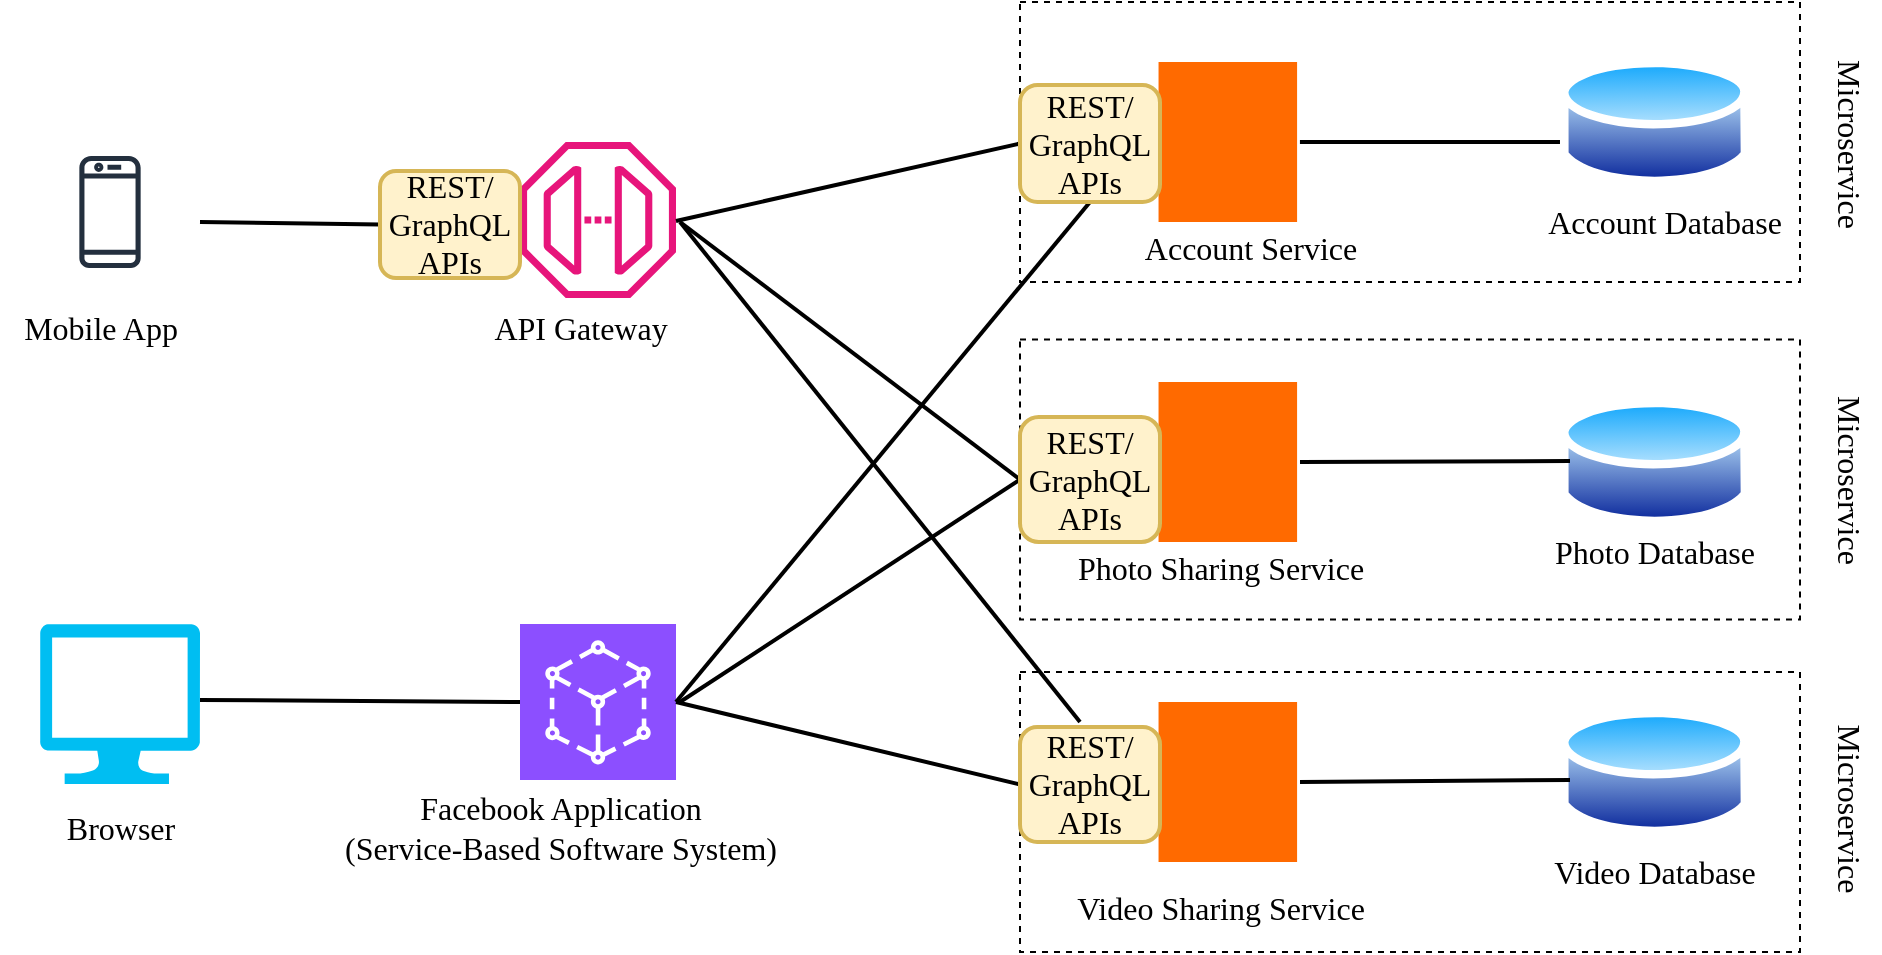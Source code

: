 <mxfile version="26.0.15">
  <diagram name="Page-1" id="E4EXWyKV6AaeFtAR0diQ">
    <mxGraphModel dx="1224" dy="774" grid="1" gridSize="10" guides="1" tooltips="1" connect="1" arrows="1" fold="1" page="1" pageScale="1" pageWidth="1100" pageHeight="850" math="0" shadow="0">
      <root>
        <mxCell id="0" />
        <mxCell id="1" parent="0" />
        <mxCell id="bNuw-tWGTO1KnylRXAeA-55" value="" style="rounded=0;whiteSpace=wrap;html=1;dashed=1;fontSize=16;fontFamily=Times New Roman;" vertex="1" parent="1">
          <mxGeometry x="530" y="425" width="390" height="140" as="geometry" />
        </mxCell>
        <mxCell id="bNuw-tWGTO1KnylRXAeA-54" value="" style="rounded=0;whiteSpace=wrap;html=1;dashed=1;fontSize=16;fontFamily=Times New Roman;" vertex="1" parent="1">
          <mxGeometry x="530" y="258.75" width="390" height="140" as="geometry" />
        </mxCell>
        <mxCell id="bNuw-tWGTO1KnylRXAeA-47" value="" style="rounded=0;whiteSpace=wrap;html=1;dashed=1;fontSize=16;fontFamily=Times New Roman;" vertex="1" parent="1">
          <mxGeometry x="530" y="90" width="390" height="140" as="geometry" />
        </mxCell>
        <mxCell id="bNuw-tWGTO1KnylRXAeA-2" value="" style="verticalLabelPosition=bottom;html=1;verticalAlign=top;align=center;strokeColor=none;fillColor=#00BEF2;shape=mxgraph.azure.computer;pointerEvents=1;fontFamily=Times New Roman;fontSize=16;strokeWidth=2;" vertex="1" parent="1">
          <mxGeometry x="40" y="401" width="80" height="80" as="geometry" />
        </mxCell>
        <mxCell id="bNuw-tWGTO1KnylRXAeA-3" value="" style="sketch=0;outlineConnect=0;fontColor=#232F3E;gradientColor=none;fillColor=#E7157B;strokeColor=none;dashed=0;verticalLabelPosition=bottom;verticalAlign=top;align=center;html=1;fontSize=16;fontStyle=0;aspect=fixed;pointerEvents=1;shape=mxgraph.aws4.endpoint;fontFamily=Times New Roman;strokeWidth=2;" vertex="1" parent="1">
          <mxGeometry x="280" y="160" width="78" height="78" as="geometry" />
        </mxCell>
        <mxCell id="bNuw-tWGTO1KnylRXAeA-4" value="" style="sketch=0;points=[[0,0,0],[0.25,0,0],[0.5,0,0],[0.75,0,0],[1,0,0],[0,1,0],[0.25,1,0],[0.5,1,0],[0.75,1,0],[1,1,0],[0,0.25,0],[0,0.5,0],[0,0.75,0],[1,0.25,0],[1,0.5,0],[1,0.75,0]];outlineConnect=0;fontColor=#232F3E;fillColor=#8C4FFF;strokeColor=#ffffff;dashed=0;verticalLabelPosition=bottom;verticalAlign=top;align=center;html=1;fontSize=16;fontStyle=0;aspect=fixed;shape=mxgraph.aws4.resourceIcon;resIcon=mxgraph.aws4.app_mesh;fontFamily=Times New Roman;strokeWidth=2;" vertex="1" parent="1">
          <mxGeometry x="280" y="401" width="78" height="78" as="geometry" />
        </mxCell>
        <mxCell id="bNuw-tWGTO1KnylRXAeA-5" value="" style="points=[];aspect=fixed;html=1;align=center;shadow=0;dashed=0;fillColor=#FF6A00;strokeColor=none;shape=mxgraph.alibaba_cloud.ahas_application_high_availability_service;fontFamily=Times New Roman;fontSize=16;strokeWidth=2;" vertex="1" parent="1">
          <mxGeometry x="599.27" y="280" width="69.27" height="80" as="geometry" />
        </mxCell>
        <mxCell id="bNuw-tWGTO1KnylRXAeA-6" value="" style="points=[];aspect=fixed;html=1;align=center;shadow=0;dashed=0;fillColor=#FF6A00;strokeColor=none;shape=mxgraph.alibaba_cloud.ahas_application_high_availability_service;fontFamily=Times New Roman;fontSize=16;strokeWidth=2;" vertex="1" parent="1">
          <mxGeometry x="599.27" y="120" width="69.27" height="80" as="geometry" />
        </mxCell>
        <mxCell id="bNuw-tWGTO1KnylRXAeA-8" value="" style="points=[];aspect=fixed;html=1;align=center;shadow=0;dashed=0;fillColor=#FF6A00;strokeColor=none;shape=mxgraph.alibaba_cloud.ahas_application_high_availability_service;fontFamily=Times New Roman;fontSize=16;strokeWidth=2;" vertex="1" parent="1">
          <mxGeometry x="599.27" y="440" width="69.27" height="80" as="geometry" />
        </mxCell>
        <mxCell id="bNuw-tWGTO1KnylRXAeA-10" value="Account Service" style="text;html=1;align=center;verticalAlign=middle;resizable=0;points=[];autosize=1;strokeColor=none;fillColor=none;fontFamily=Times New Roman;fontSize=16;strokeWidth=2;" vertex="1" parent="1">
          <mxGeometry x="580" y="198" width="130" height="30" as="geometry" />
        </mxCell>
        <mxCell id="bNuw-tWGTO1KnylRXAeA-11" value="Photo Sharing Service" style="text;html=1;align=center;verticalAlign=middle;resizable=0;points=[];autosize=1;strokeColor=none;fillColor=none;fontFamily=Times New Roman;fontSize=16;strokeWidth=2;" vertex="1" parent="1">
          <mxGeometry x="545" y="358" width="170" height="30" as="geometry" />
        </mxCell>
        <mxCell id="bNuw-tWGTO1KnylRXAeA-12" value="Video Sharing Service" style="text;html=1;align=center;verticalAlign=middle;resizable=0;points=[];autosize=1;strokeColor=none;fillColor=none;fontFamily=Times New Roman;fontSize=16;strokeWidth=2;" vertex="1" parent="1">
          <mxGeometry x="545" y="528" width="170" height="30" as="geometry" />
        </mxCell>
        <mxCell id="bNuw-tWGTO1KnylRXAeA-13" value="Facebook Application&lt;div&gt;(Service-Based Software System)&lt;/div&gt;" style="text;html=1;align=center;verticalAlign=middle;resizable=0;points=[];autosize=1;strokeColor=none;fillColor=none;fontFamily=Times New Roman;fontSize=16;strokeWidth=2;" vertex="1" parent="1">
          <mxGeometry x="180" y="478" width="240" height="50" as="geometry" />
        </mxCell>
        <mxCell id="bNuw-tWGTO1KnylRXAeA-14" value="Browser" style="text;html=1;align=center;verticalAlign=middle;resizable=0;points=[];autosize=1;strokeColor=none;fillColor=none;fontFamily=Times New Roman;fontSize=16;strokeWidth=2;" vertex="1" parent="1">
          <mxGeometry x="40" y="488" width="80" height="30" as="geometry" />
        </mxCell>
        <mxCell id="bNuw-tWGTO1KnylRXAeA-15" value="Mobile App" style="text;html=1;align=center;verticalAlign=middle;resizable=0;points=[];autosize=1;strokeColor=none;fillColor=none;fontFamily=Times New Roman;fontSize=16;strokeWidth=2;" vertex="1" parent="1">
          <mxGeometry x="20" y="238" width="100" height="30" as="geometry" />
        </mxCell>
        <mxCell id="bNuw-tWGTO1KnylRXAeA-16" value="API Gateway" style="text;html=1;align=center;verticalAlign=middle;resizable=0;points=[];autosize=1;strokeColor=none;fillColor=none;fontFamily=Times New Roman;fontSize=16;strokeWidth=2;" vertex="1" parent="1">
          <mxGeometry x="255" y="238" width="110" height="30" as="geometry" />
        </mxCell>
        <mxCell id="bNuw-tWGTO1KnylRXAeA-18" value="" style="image;aspect=fixed;perimeter=ellipsePerimeter;html=1;align=center;shadow=0;dashed=0;spacingTop=3;image=img/lib/active_directory/database.svg;fontFamily=Times New Roman;fontSize=16;strokeWidth=2;" vertex="1" parent="1">
          <mxGeometry x="800" y="115" width="94.59" height="70" as="geometry" />
        </mxCell>
        <mxCell id="bNuw-tWGTO1KnylRXAeA-19" value="Account Database" style="text;html=1;align=center;verticalAlign=middle;resizable=0;points=[];autosize=1;strokeColor=none;fillColor=none;fontFamily=Times New Roman;fontSize=16;strokeWidth=2;" vertex="1" parent="1">
          <mxGeometry x="782.3" y="185" width="140" height="30" as="geometry" />
        </mxCell>
        <mxCell id="bNuw-tWGTO1KnylRXAeA-20" value="" style="image;aspect=fixed;perimeter=ellipsePerimeter;html=1;align=center;shadow=0;dashed=0;spacingTop=3;image=img/lib/active_directory/database.svg;fontFamily=Times New Roman;fontSize=16;strokeWidth=2;" vertex="1" parent="1">
          <mxGeometry x="800" y="440" width="94.59" height="70" as="geometry" />
        </mxCell>
        <mxCell id="bNuw-tWGTO1KnylRXAeA-21" value="Video Database" style="text;html=1;align=center;verticalAlign=middle;resizable=0;points=[];autosize=1;strokeColor=none;fillColor=none;fontFamily=Times New Roman;fontSize=16;strokeWidth=2;" vertex="1" parent="1">
          <mxGeometry x="787.3" y="510" width="120" height="30" as="geometry" />
        </mxCell>
        <mxCell id="bNuw-tWGTO1KnylRXAeA-22" value="" style="image;aspect=fixed;perimeter=ellipsePerimeter;html=1;align=center;shadow=0;dashed=0;spacingTop=3;image=img/lib/active_directory/database.svg;fontFamily=Times New Roman;fontSize=16;strokeWidth=2;" vertex="1" parent="1">
          <mxGeometry x="800" y="285" width="94.59" height="70" as="geometry" />
        </mxCell>
        <mxCell id="bNuw-tWGTO1KnylRXAeA-23" value="Photo Database" style="text;html=1;align=center;verticalAlign=middle;resizable=0;points=[];autosize=1;strokeColor=none;fillColor=none;fontFamily=Times New Roman;fontSize=16;strokeWidth=2;" vertex="1" parent="1">
          <mxGeometry x="787.3" y="350" width="120" height="30" as="geometry" />
        </mxCell>
        <mxCell id="bNuw-tWGTO1KnylRXAeA-25" value="" style="endArrow=none;html=1;rounded=0;entryX=0.106;entryY=0.571;entryDx=0;entryDy=0;entryPerimeter=0;fontFamily=Times New Roman;fontSize=16;strokeWidth=2;startFill=0;" edge="1" parent="1">
          <mxGeometry width="50" height="50" relative="1" as="geometry">
            <mxPoint x="669.97" y="160.03" as="sourcePoint" />
            <mxPoint x="799.997" y="160.0" as="targetPoint" />
          </mxGeometry>
        </mxCell>
        <mxCell id="bNuw-tWGTO1KnylRXAeA-26" value="" style="endArrow=none;html=1;rounded=0;entryX=0.106;entryY=0.571;entryDx=0;entryDy=0;entryPerimeter=0;fontFamily=Times New Roman;fontSize=16;strokeWidth=2;startFill=0;" edge="1" parent="1">
          <mxGeometry width="50" height="50" relative="1" as="geometry">
            <mxPoint x="670" y="480" as="sourcePoint" />
            <mxPoint x="804.997" y="479" as="targetPoint" />
          </mxGeometry>
        </mxCell>
        <mxCell id="bNuw-tWGTO1KnylRXAeA-27" value="" style="endArrow=none;html=1;rounded=0;entryX=0.106;entryY=0.571;entryDx=0;entryDy=0;entryPerimeter=0;fontFamily=Times New Roman;fontSize=16;strokeWidth=2;startFill=0;" edge="1" parent="1">
          <mxGeometry width="50" height="50" relative="1" as="geometry">
            <mxPoint x="670" y="320" as="sourcePoint" />
            <mxPoint x="804.997" y="319.5" as="targetPoint" />
          </mxGeometry>
        </mxCell>
        <mxCell id="bNuw-tWGTO1KnylRXAeA-28" value="" style="endArrow=none;html=1;rounded=0;entryX=0;entryY=0.5;entryDx=0;entryDy=0;fontFamily=Times New Roman;fontSize=16;strokeWidth=2;startFill=0;" edge="1" parent="1" target="bNuw-tWGTO1KnylRXAeA-39">
          <mxGeometry width="50" height="50" relative="1" as="geometry">
            <mxPoint x="358.0" y="199.53" as="sourcePoint" />
            <mxPoint x="560" y="170" as="targetPoint" />
          </mxGeometry>
        </mxCell>
        <mxCell id="bNuw-tWGTO1KnylRXAeA-29" value="" style="endArrow=none;html=1;rounded=0;exitX=1.026;exitY=0.513;exitDx=0;exitDy=0;exitPerimeter=0;entryX=0;entryY=0.5;entryDx=0;entryDy=0;fontFamily=Times New Roman;fontSize=16;strokeWidth=2;startFill=0;" edge="1" parent="1" source="bNuw-tWGTO1KnylRXAeA-3" target="bNuw-tWGTO1KnylRXAeA-40">
          <mxGeometry width="50" height="50" relative="1" as="geometry">
            <mxPoint x="368.0" y="209.53" as="sourcePoint" />
            <mxPoint x="560" y="300" as="targetPoint" />
          </mxGeometry>
        </mxCell>
        <mxCell id="bNuw-tWGTO1KnylRXAeA-30" value="" style="endArrow=none;html=1;rounded=0;fontFamily=Times New Roman;fontSize=16;strokeWidth=2;startFill=0;" edge="1" parent="1">
          <mxGeometry width="50" height="50" relative="1" as="geometry">
            <mxPoint x="360" y="200" as="sourcePoint" />
            <mxPoint x="560" y="450" as="targetPoint" />
          </mxGeometry>
        </mxCell>
        <mxCell id="bNuw-tWGTO1KnylRXAeA-31" value="" style="endArrow=none;html=1;rounded=0;entryX=0.5;entryY=1;entryDx=0;entryDy=0;fontFamily=Times New Roman;fontSize=16;strokeWidth=2;startFill=0;" edge="1" parent="1" target="bNuw-tWGTO1KnylRXAeA-39">
          <mxGeometry width="50" height="50" relative="1" as="geometry">
            <mxPoint x="358" y="440" as="sourcePoint" />
            <mxPoint x="560" y="190" as="targetPoint" />
          </mxGeometry>
        </mxCell>
        <mxCell id="bNuw-tWGTO1KnylRXAeA-32" value="" style="endArrow=none;html=1;rounded=0;entryX=0;entryY=0.5;entryDx=0;entryDy=0;fontFamily=Times New Roman;fontSize=16;strokeWidth=2;startFill=0;" edge="1" parent="1" target="bNuw-tWGTO1KnylRXAeA-40">
          <mxGeometry width="50" height="50" relative="1" as="geometry">
            <mxPoint x="360" y="440" as="sourcePoint" />
            <mxPoint x="560" y="340" as="targetPoint" />
          </mxGeometry>
        </mxCell>
        <mxCell id="bNuw-tWGTO1KnylRXAeA-33" value="" style="endArrow=none;html=1;rounded=0;exitX=1;exitY=0.5;exitDx=0;exitDy=0;exitPerimeter=0;entryX=0;entryY=0.5;entryDx=0;entryDy=0;fontFamily=Times New Roman;fontSize=16;strokeWidth=2;startFill=0;" edge="1" parent="1" source="bNuw-tWGTO1KnylRXAeA-4" target="bNuw-tWGTO1KnylRXAeA-41">
          <mxGeometry width="50" height="50" relative="1" as="geometry">
            <mxPoint x="360" y="599" as="sourcePoint" />
            <mxPoint x="550" y="470" as="targetPoint" />
          </mxGeometry>
        </mxCell>
        <mxCell id="bNuw-tWGTO1KnylRXAeA-34" value="" style="endArrow=none;html=1;rounded=0;entryX=0;entryY=0.5;entryDx=0;entryDy=0;entryPerimeter=0;fontFamily=Times New Roman;fontSize=16;strokeWidth=2;startFill=0;" edge="1" parent="1" target="bNuw-tWGTO1KnylRXAeA-4">
          <mxGeometry width="50" height="50" relative="1" as="geometry">
            <mxPoint x="120" y="439" as="sourcePoint" />
            <mxPoint x="239.997" y="439" as="targetPoint" />
          </mxGeometry>
        </mxCell>
        <mxCell id="bNuw-tWGTO1KnylRXAeA-38" value="" style="endArrow=none;html=1;rounded=0;exitX=1;exitY=0.5;exitDx=0;exitDy=0;exitPerimeter=0;fontFamily=Times New Roman;fontSize=16;strokeWidth=2;entryX=0;entryY=0.5;entryDx=0;entryDy=0;startFill=0;" edge="1" parent="1" target="bNuw-tWGTO1KnylRXAeA-37">
          <mxGeometry width="50" height="50" relative="1" as="geometry">
            <mxPoint x="120" y="200" as="sourcePoint" />
            <mxPoint x="200" y="200" as="targetPoint" />
          </mxGeometry>
        </mxCell>
        <mxCell id="bNuw-tWGTO1KnylRXAeA-37" value="REST/&lt;div&gt;GraphQL&lt;/div&gt;&lt;div&gt;APIs&lt;/div&gt;" style="rounded=1;whiteSpace=wrap;html=1;fillColor=#fff2cc;strokeColor=#d6b656;fontFamily=Times New Roman;fontSize=16;strokeWidth=2;" vertex="1" parent="1">
          <mxGeometry x="210" y="174.5" width="70" height="53.5" as="geometry" />
        </mxCell>
        <mxCell id="bNuw-tWGTO1KnylRXAeA-39" value="REST/&lt;div&gt;GraphQL&lt;/div&gt;&lt;div&gt;APIs&lt;/div&gt;" style="rounded=1;whiteSpace=wrap;html=1;fillColor=#fff2cc;strokeColor=#d6b656;fontFamily=Times New Roman;fontSize=16;strokeWidth=2;" vertex="1" parent="1">
          <mxGeometry x="530" y="131.5" width="70" height="58.5" as="geometry" />
        </mxCell>
        <mxCell id="bNuw-tWGTO1KnylRXAeA-40" value="REST/&lt;div&gt;GraphQL&lt;/div&gt;&lt;div&gt;APIs&lt;/div&gt;" style="rounded=1;whiteSpace=wrap;html=1;fillColor=#fff2cc;strokeColor=#d6b656;fontFamily=Times New Roman;fontSize=16;strokeWidth=2;" vertex="1" parent="1">
          <mxGeometry x="530" y="297.5" width="70" height="62.5" as="geometry" />
        </mxCell>
        <mxCell id="bNuw-tWGTO1KnylRXAeA-41" value="REST/&lt;div&gt;GraphQL&lt;/div&gt;&lt;div&gt;APIs&lt;/div&gt;" style="rounded=1;whiteSpace=wrap;html=1;fillColor=#fff2cc;strokeColor=#d6b656;fontFamily=Times New Roman;fontSize=16;strokeWidth=2;" vertex="1" parent="1">
          <mxGeometry x="530" y="452.5" width="70" height="57.5" as="geometry" />
        </mxCell>
        <mxCell id="bNuw-tWGTO1KnylRXAeA-46" value="" style="sketch=0;outlineConnect=0;fontColor=#232F3E;gradientColor=none;strokeColor=#232F3E;fillColor=#ffffff;dashed=0;verticalLabelPosition=bottom;verticalAlign=top;align=center;html=1;fontSize=16;fontStyle=0;aspect=fixed;shape=mxgraph.aws4.resourceIcon;resIcon=mxgraph.aws4.mobile_client;fontFamily=Times New Roman;" vertex="1" parent="1">
          <mxGeometry x="40" y="160" width="70" height="70" as="geometry" />
        </mxCell>
        <mxCell id="bNuw-tWGTO1KnylRXAeA-48" value="Microservice" style="text;html=1;align=center;verticalAlign=middle;resizable=0;points=[];autosize=1;strokeColor=none;fillColor=none;fontSize=16;fontFamily=Times New Roman;rotation=90;" vertex="1" parent="1">
          <mxGeometry x="890" y="145.75" width="110" height="30" as="geometry" />
        </mxCell>
        <mxCell id="bNuw-tWGTO1KnylRXAeA-58" value="Microservice" style="text;html=1;align=center;verticalAlign=middle;resizable=0;points=[];autosize=1;strokeColor=none;fillColor=none;fontSize=16;fontFamily=Times New Roman;rotation=90;" vertex="1" parent="1">
          <mxGeometry x="890" y="313.75" width="110" height="30" as="geometry" />
        </mxCell>
        <mxCell id="bNuw-tWGTO1KnylRXAeA-59" value="Microservice" style="text;html=1;align=center;verticalAlign=middle;resizable=0;points=[];autosize=1;strokeColor=none;fillColor=none;fontSize=16;fontFamily=Times New Roman;rotation=90;" vertex="1" parent="1">
          <mxGeometry x="890" y="478" width="110" height="30" as="geometry" />
        </mxCell>
      </root>
    </mxGraphModel>
  </diagram>
</mxfile>
